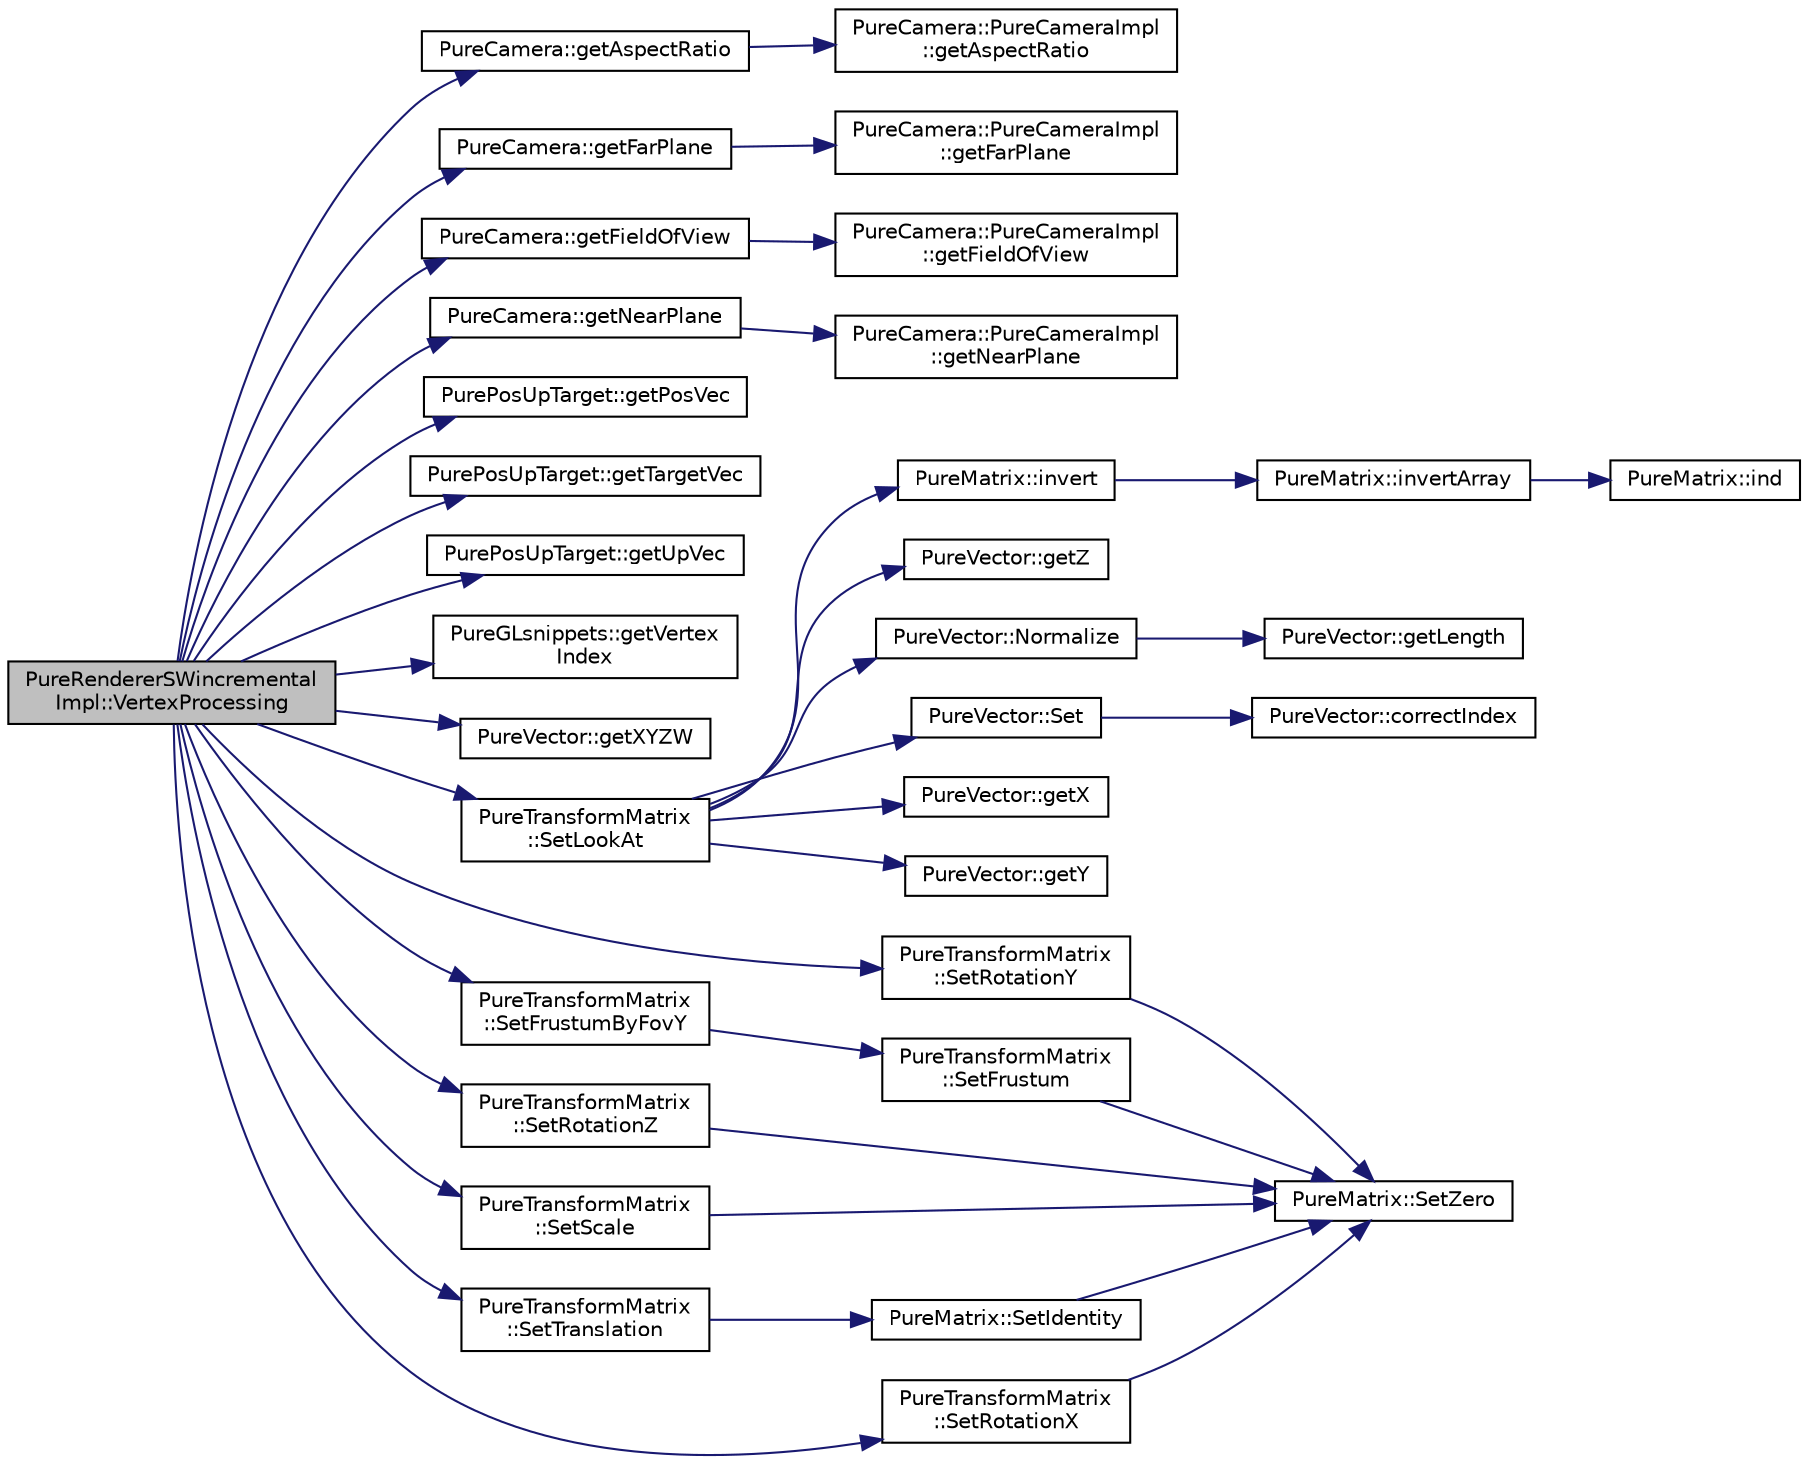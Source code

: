 digraph "PureRendererSWincrementalImpl::VertexProcessing"
{
 // LATEX_PDF_SIZE
  edge [fontname="Helvetica",fontsize="10",labelfontname="Helvetica",labelfontsize="10"];
  node [fontname="Helvetica",fontsize="10",shape=record];
  rankdir="LR";
  Node1 [label="PureRendererSWincremental\lImpl::VertexProcessing",height=0.2,width=0.4,color="black", fillcolor="grey75", style="filled", fontcolor="black",tooltip="Loop over the input vertices and transform them into pVerticesTransf array."];
  Node1 -> Node2 [color="midnightblue",fontsize="10",style="solid",fontname="Helvetica"];
  Node2 [label="PureCamera::getAspectRatio",height=0.2,width=0.4,color="black", fillcolor="white", style="filled",URL="$class_pure_camera.html#a2d2b560f1297acf383ceb6655c798446",tooltip="Gets the camera's aspect ratio (usually viewport width / height)."];
  Node2 -> Node3 [color="midnightblue",fontsize="10",style="solid",fontname="Helvetica"];
  Node3 [label="PureCamera::PureCameraImpl\l::getAspectRatio",height=0.2,width=0.4,color="black", fillcolor="white", style="filled",URL="$class_pure_camera_1_1_pure_camera_impl.html#a447b5c4db82775c64e357ba54c362046",tooltip=" "];
  Node1 -> Node4 [color="midnightblue",fontsize="10",style="solid",fontname="Helvetica"];
  Node4 [label="PureCamera::getFarPlane",height=0.2,width=0.4,color="black", fillcolor="white", style="filled",URL="$class_pure_camera.html#aee59c6030123372763838b40540ec708",tooltip="Gets camera far plane distance from eye position."];
  Node4 -> Node5 [color="midnightblue",fontsize="10",style="solid",fontname="Helvetica"];
  Node5 [label="PureCamera::PureCameraImpl\l::getFarPlane",height=0.2,width=0.4,color="black", fillcolor="white", style="filled",URL="$class_pure_camera_1_1_pure_camera_impl.html#afb3f8445a9b37ec547a57f1427d01c4d",tooltip=" "];
  Node1 -> Node6 [color="midnightblue",fontsize="10",style="solid",fontname="Helvetica"];
  Node6 [label="PureCamera::getFieldOfView",height=0.2,width=0.4,color="black", fillcolor="white", style="filled",URL="$class_pure_camera.html#a0fda835ec152b082babe9b0f4d1f37de",tooltip="Gets camera field of view angle on Y direction in degrees."];
  Node6 -> Node7 [color="midnightblue",fontsize="10",style="solid",fontname="Helvetica"];
  Node7 [label="PureCamera::PureCameraImpl\l::getFieldOfView",height=0.2,width=0.4,color="black", fillcolor="white", style="filled",URL="$class_pure_camera_1_1_pure_camera_impl.html#a3589018a26d86c31c58483f0ede0ad1d",tooltip=" "];
  Node1 -> Node8 [color="midnightblue",fontsize="10",style="solid",fontname="Helvetica"];
  Node8 [label="PureCamera::getNearPlane",height=0.2,width=0.4,color="black", fillcolor="white", style="filled",URL="$class_pure_camera.html#a68214d5a55c9f3e1d76031f8dba45df2",tooltip="Gets camera near plane distance from eye position."];
  Node8 -> Node9 [color="midnightblue",fontsize="10",style="solid",fontname="Helvetica"];
  Node9 [label="PureCamera::PureCameraImpl\l::getNearPlane",height=0.2,width=0.4,color="black", fillcolor="white", style="filled",URL="$class_pure_camera_1_1_pure_camera_impl.html#a86023acd07bcf46a24ae77b22bd16eae",tooltip=" "];
  Node1 -> Node10 [color="midnightblue",fontsize="10",style="solid",fontname="Helvetica"];
  Node10 [label="PurePosUpTarget::getPosVec",height=0.2,width=0.4,color="black", fillcolor="white", style="filled",URL="$class_pure_pos_up_target.html#a9746aa7f7dc347d35178b2f61acce74f",tooltip="Gets Position vector."];
  Node1 -> Node11 [color="midnightblue",fontsize="10",style="solid",fontname="Helvetica"];
  Node11 [label="PurePosUpTarget::getTargetVec",height=0.2,width=0.4,color="black", fillcolor="white", style="filled",URL="$class_pure_pos_up_target.html#a3581f9c62cc1455af15f144553a8beda",tooltip="Gets Target vector."];
  Node1 -> Node12 [color="midnightblue",fontsize="10",style="solid",fontname="Helvetica"];
  Node12 [label="PurePosUpTarget::getUpVec",height=0.2,width=0.4,color="black", fillcolor="white", style="filled",URL="$class_pure_pos_up_target.html#a430e790734bb2fb61f4fca5e09fefd35",tooltip="Gets Up vector."];
  Node1 -> Node13 [color="midnightblue",fontsize="10",style="solid",fontname="Helvetica"];
  Node13 [label="PureGLsnippets::getVertex\lIndex",height=0.2,width=0.4,color="black", fillcolor="white", style="filled",URL="$class_pure_g_lsnippets.html#a31a231741ce6a78317c021e2942af5ac",tooltip="Returns arr[index] element from the given array of iType type elements."];
  Node1 -> Node14 [color="midnightblue",fontsize="10",style="solid",fontname="Helvetica"];
  Node14 [label="PureVector::getXYZW",height=0.2,width=0.4,color="black", fillcolor="white", style="filled",URL="$class_pure_vector.html#a1745fbd646918c09268d78807112417d",tooltip="Gets all the coordinates."];
  Node1 -> Node15 [color="midnightblue",fontsize="10",style="solid",fontname="Helvetica"];
  Node15 [label="PureTransformMatrix\l::SetFrustumByFovY",height=0.2,width=0.4,color="black", fillcolor="white", style="filled",URL="$class_pure_transform_matrix.html#a18b32f7c1b6d08ef45a43f778c763f80",tooltip="Sets the matrix to represent a viewing frustum in world coordinate system."];
  Node15 -> Node16 [color="midnightblue",fontsize="10",style="solid",fontname="Helvetica"];
  Node16 [label="PureTransformMatrix\l::SetFrustum",height=0.2,width=0.4,color="black", fillcolor="white", style="filled",URL="$class_pure_transform_matrix.html#aacb54b513594f9ab729aaffa6285375b",tooltip="Sets the matrix to represent a viewing frustum in world coordinate system."];
  Node16 -> Node17 [color="midnightblue",fontsize="10",style="solid",fontname="Helvetica"];
  Node17 [label="PureMatrix::SetZero",height=0.2,width=0.4,color="black", fillcolor="white", style="filled",URL="$class_pure_matrix.html#a313d17b13f39ef09b0bab77c5b3d513a",tooltip="Sets the matrix to zero matrix."];
  Node1 -> Node18 [color="midnightblue",fontsize="10",style="solid",fontname="Helvetica"];
  Node18 [label="PureTransformMatrix\l::SetLookAt",height=0.2,width=0.4,color="black", fillcolor="white", style="filled",URL="$class_pure_transform_matrix.html#a25be1be624ed85b1b6e70bbd7240e590",tooltip="Sets the matrix to represent a view matrix in world coordinate system."];
  Node18 -> Node19 [color="midnightblue",fontsize="10",style="solid",fontname="Helvetica"];
  Node19 [label="PureVector::getX",height=0.2,width=0.4,color="black", fillcolor="white", style="filled",URL="$class_pure_vector.html#a1671b6f7232f6cacd5b25e2e0078caa8",tooltip="Gets the X-coordinate."];
  Node18 -> Node20 [color="midnightblue",fontsize="10",style="solid",fontname="Helvetica"];
  Node20 [label="PureVector::getY",height=0.2,width=0.4,color="black", fillcolor="white", style="filled",URL="$class_pure_vector.html#ad3f280e052c74e30635f16def6f3fdff",tooltip="Gets the Y-coordinate."];
  Node18 -> Node21 [color="midnightblue",fontsize="10",style="solid",fontname="Helvetica"];
  Node21 [label="PureVector::getZ",height=0.2,width=0.4,color="black", fillcolor="white", style="filled",URL="$class_pure_vector.html#a0c7e17a5a9297eeefe11ac08611f4339",tooltip="Gets the Z-coordinate."];
  Node18 -> Node22 [color="midnightblue",fontsize="10",style="solid",fontname="Helvetica"];
  Node22 [label="PureMatrix::invert",height=0.2,width=0.4,color="black", fillcolor="white", style="filled",URL="$class_pure_matrix.html#af03c29d350c327eb4d8268092fa2d52f",tooltip="Inverts the matrix."];
  Node22 -> Node23 [color="midnightblue",fontsize="10",style="solid",fontname="Helvetica"];
  Node23 [label="PureMatrix::invertArray",height=0.2,width=0.4,color="black", fillcolor="white", style="filled",URL="$class_pure_matrix.html#a73f4f8de4e43730af599a5f3c1eae1f3",tooltip="Treats the given array as a matrix and inverts it."];
  Node23 -> Node24 [color="midnightblue",fontsize="10",style="solid",fontname="Helvetica"];
  Node24 [label="PureMatrix::ind",height=0.2,width=0.4,color="black", fillcolor="white", style="filled",URL="$class_pure_matrix.html#aeb96ec1d85ab4cfa73e308badf95591a",tooltip="Returns index of cell in given row and column."];
  Node18 -> Node25 [color="midnightblue",fontsize="10",style="solid",fontname="Helvetica"];
  Node25 [label="PureVector::Normalize",height=0.2,width=0.4,color="black", fillcolor="white", style="filled",URL="$class_pure_vector.html#a011fd4f34f4a288519986fe51219c245",tooltip="Normalizes the coordinates."];
  Node25 -> Node26 [color="midnightblue",fontsize="10",style="solid",fontname="Helvetica"];
  Node26 [label="PureVector::getLength",height=0.2,width=0.4,color="black", fillcolor="white", style="filled",URL="$class_pure_vector.html#ab46a1c67a233f83d514d96194481f747",tooltip="Gets the length."];
  Node18 -> Node27 [color="midnightblue",fontsize="10",style="solid",fontname="Helvetica"];
  Node27 [label="PureVector::Set",height=0.2,width=0.4,color="black", fillcolor="white", style="filled",URL="$class_pure_vector.html#a7a06ddc19979aa3bbe17514071ed66c8",tooltip="Sets the value at the given index."];
  Node27 -> Node28 [color="midnightblue",fontsize="10",style="solid",fontname="Helvetica"];
  Node28 [label="PureVector::correctIndex",height=0.2,width=0.4,color="black", fillcolor="white", style="filled",URL="$class_pure_vector.html#a3a76805b3935eadb52ac7cf41dfd981b",tooltip=" "];
  Node1 -> Node29 [color="midnightblue",fontsize="10",style="solid",fontname="Helvetica"];
  Node29 [label="PureTransformMatrix\l::SetRotationX",height=0.2,width=0.4,color="black", fillcolor="white", style="filled",URL="$class_pure_transform_matrix.html#a9742dfd1d6adb35fccdf2b172ee3fe14",tooltip="Sets the matrix to a rotation matrix around X-axis."];
  Node29 -> Node17 [color="midnightblue",fontsize="10",style="solid",fontname="Helvetica"];
  Node1 -> Node30 [color="midnightblue",fontsize="10",style="solid",fontname="Helvetica"];
  Node30 [label="PureTransformMatrix\l::SetRotationY",height=0.2,width=0.4,color="black", fillcolor="white", style="filled",URL="$class_pure_transform_matrix.html#a23bd9cc9c00c2697dee0b0befdb83235",tooltip="Sets the matrix to a rotation matrix around Y-axis."];
  Node30 -> Node17 [color="midnightblue",fontsize="10",style="solid",fontname="Helvetica"];
  Node1 -> Node31 [color="midnightblue",fontsize="10",style="solid",fontname="Helvetica"];
  Node31 [label="PureTransformMatrix\l::SetRotationZ",height=0.2,width=0.4,color="black", fillcolor="white", style="filled",URL="$class_pure_transform_matrix.html#adf77487c30c63f4cfb99baf6cb29664d",tooltip="Sets the matrix to a rotation matrix around Z-axis."];
  Node31 -> Node17 [color="midnightblue",fontsize="10",style="solid",fontname="Helvetica"];
  Node1 -> Node32 [color="midnightblue",fontsize="10",style="solid",fontname="Helvetica"];
  Node32 [label="PureTransformMatrix\l::SetScale",height=0.2,width=0.4,color="black", fillcolor="white", style="filled",URL="$class_pure_transform_matrix.html#ab042845875ac8dd83927d0959063f7ac",tooltip="Sets the scalings on the 3 axes."];
  Node32 -> Node17 [color="midnightblue",fontsize="10",style="solid",fontname="Helvetica"];
  Node1 -> Node33 [color="midnightblue",fontsize="10",style="solid",fontname="Helvetica"];
  Node33 [label="PureTransformMatrix\l::SetTranslation",height=0.2,width=0.4,color="black", fillcolor="white", style="filled",URL="$class_pure_transform_matrix.html#ac774e62ef0bc1893b1d2a31e6397bc9b",tooltip="Sets the matrix to a translation matrix."];
  Node33 -> Node34 [color="midnightblue",fontsize="10",style="solid",fontname="Helvetica"];
  Node34 [label="PureMatrix::SetIdentity",height=0.2,width=0.4,color="black", fillcolor="white", style="filled",URL="$class_pure_matrix.html#a9ea11ac44733d63306527e16788d51b3",tooltip="Sets the matrix to identity matrix."];
  Node34 -> Node17 [color="midnightblue",fontsize="10",style="solid",fontname="Helvetica"];
}
